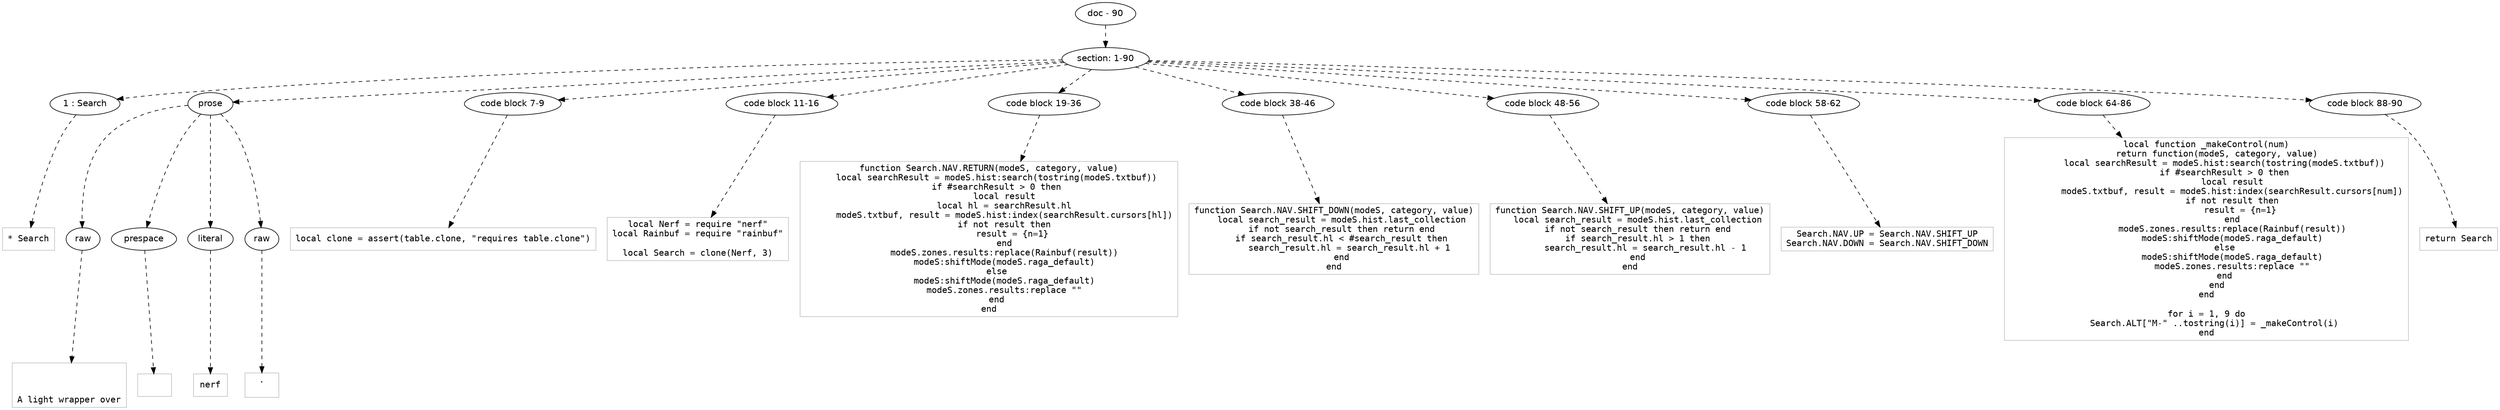 digraph lpegNode {

node [fontname=Helvetica]
edge [style=dashed]

doc_0 [label="doc - 90"]


doc_0 -> { section_1}
{rank=same; section_1}

section_1 [label="section: 1-90"]


// END RANK doc_0

section_1 -> { header_2 prose_3 codeblock_4 codeblock_5 codeblock_6 codeblock_7 codeblock_8 codeblock_9 codeblock_10 codeblock_11}
{rank=same; header_2 prose_3 codeblock_4 codeblock_5 codeblock_6 codeblock_7 codeblock_8 codeblock_9 codeblock_10 codeblock_11}

header_2 [label="1 : Search"]

prose_3 [label="prose"]

codeblock_4 [label="code block 7-9"]

codeblock_5 [label="code block 11-16"]

codeblock_6 [label="code block 19-36"]

codeblock_7 [label="code block 38-46"]

codeblock_8 [label="code block 48-56"]

codeblock_9 [label="code block 58-62"]

codeblock_10 [label="code block 64-86"]

codeblock_11 [label="code block 88-90"]


// END RANK section_1

header_2 -> leaf_12
leaf_12  [color=Gray,shape=rectangle,fontname=Inconsolata,label="* Search"]
// END RANK header_2

prose_3 -> { raw_13 prespace_14 literal_15 raw_16}
{rank=same; raw_13 prespace_14 literal_15 raw_16}

raw_13 [label="raw"]

prespace_14 [label="prespace"]

literal_15 [label="literal"]

raw_16 [label="raw"]


// END RANK prose_3

raw_13 -> leaf_17
leaf_17  [color=Gray,shape=rectangle,fontname=Inconsolata,label="


A light wrapper over"]
// END RANK raw_13

prespace_14 -> leaf_18
leaf_18  [color=Gray,shape=rectangle,fontname=Inconsolata,label=" "]
// END RANK prespace_14

literal_15 -> leaf_19
leaf_19  [color=Gray,shape=rectangle,fontname=Inconsolata,label="nerf"]
// END RANK literal_15

raw_16 -> leaf_20
leaf_20  [color=Gray,shape=rectangle,fontname=Inconsolata,label=".

"]
// END RANK raw_16

codeblock_4 -> leaf_21
leaf_21  [color=Gray,shape=rectangle,fontname=Inconsolata,label="local clone = assert(table.clone, \"requires table.clone\")"]
// END RANK codeblock_4

codeblock_5 -> leaf_22
leaf_22  [color=Gray,shape=rectangle,fontname=Inconsolata,label="local Nerf = require \"nerf\"
local Rainbuf = require \"rainbuf\"

local Search = clone(Nerf, 3)"]
// END RANK codeblock_5

codeblock_6 -> leaf_23
leaf_23  [color=Gray,shape=rectangle,fontname=Inconsolata,label="function Search.NAV.RETURN(modeS, category, value)
   local searchResult = modeS.hist:search(tostring(modeS.txtbuf))
   if #searchResult > 0 then
      local result
      local hl = searchResult.hl
      modeS.txtbuf, result = modeS.hist:index(searchResult.cursors[hl])
      if not result then
         result = {n=1}
      end
      modeS.zones.results:replace(Rainbuf(result))
      modeS:shiftMode(modeS.raga_default)
   else
      modeS:shiftMode(modeS.raga_default)
      modeS.zones.results:replace \"\"
   end
end"]
// END RANK codeblock_6

codeblock_7 -> leaf_24
leaf_24  [color=Gray,shape=rectangle,fontname=Inconsolata,label="function Search.NAV.SHIFT_DOWN(modeS, category, value)
   local search_result = modeS.hist.last_collection
   if not search_result then return end
   if search_result.hl < #search_result then
      search_result.hl = search_result.hl + 1
   end
end"]
// END RANK codeblock_7

codeblock_8 -> leaf_25
leaf_25  [color=Gray,shape=rectangle,fontname=Inconsolata,label="function Search.NAV.SHIFT_UP(modeS, category, value)
   local search_result = modeS.hist.last_collection
   if not search_result then return end
   if search_result.hl > 1 then
      search_result.hl = search_result.hl - 1
   end
end"]
// END RANK codeblock_8

codeblock_9 -> leaf_26
leaf_26  [color=Gray,shape=rectangle,fontname=Inconsolata,label="Search.NAV.UP = Search.NAV.SHIFT_UP
Search.NAV.DOWN = Search.NAV.SHIFT_DOWN
"]
// END RANK codeblock_9

codeblock_10 -> leaf_27
leaf_27  [color=Gray,shape=rectangle,fontname=Inconsolata,label="local function _makeControl(num)
    return function(modeS, category, value)
       local searchResult = modeS.hist:search(tostring(modeS.txtbuf))
       if #searchResult > 0 then
          local result
          modeS.txtbuf, result = modeS.hist:index(searchResult.cursors[num])
          if not result then
             result = {n=1}
          end
          modeS.zones.results:replace(Rainbuf(result))
          modeS:shiftMode(modeS.raga_default)
       else
          modeS:shiftMode(modeS.raga_default)
          modeS.zones.results:replace \"\"
       end
    end
end

for i = 1, 9 do
   Search.ALT[\"M-\" ..tostring(i)] = _makeControl(i)
end"]
// END RANK codeblock_10

codeblock_11 -> leaf_28
leaf_28  [color=Gray,shape=rectangle,fontname=Inconsolata,label="return Search"]
// END RANK codeblock_11


}
